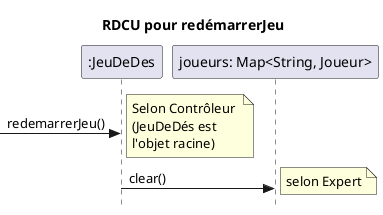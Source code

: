@startuml
skinparam style strictuml
skinparam defaultfontname Verdana
title RDCU pour redémarrerJeu
participant ":JeuDeDes" as c
participant "joueurs: Map<String, Joueur>" as jm
-> c: redemarrerJeu()
note right
Selon Contrôleur 
(JeuDeDés est 
l'objet racine)
end note
c -> jm: clear()
note right
selon Expert
end note
@enduml
